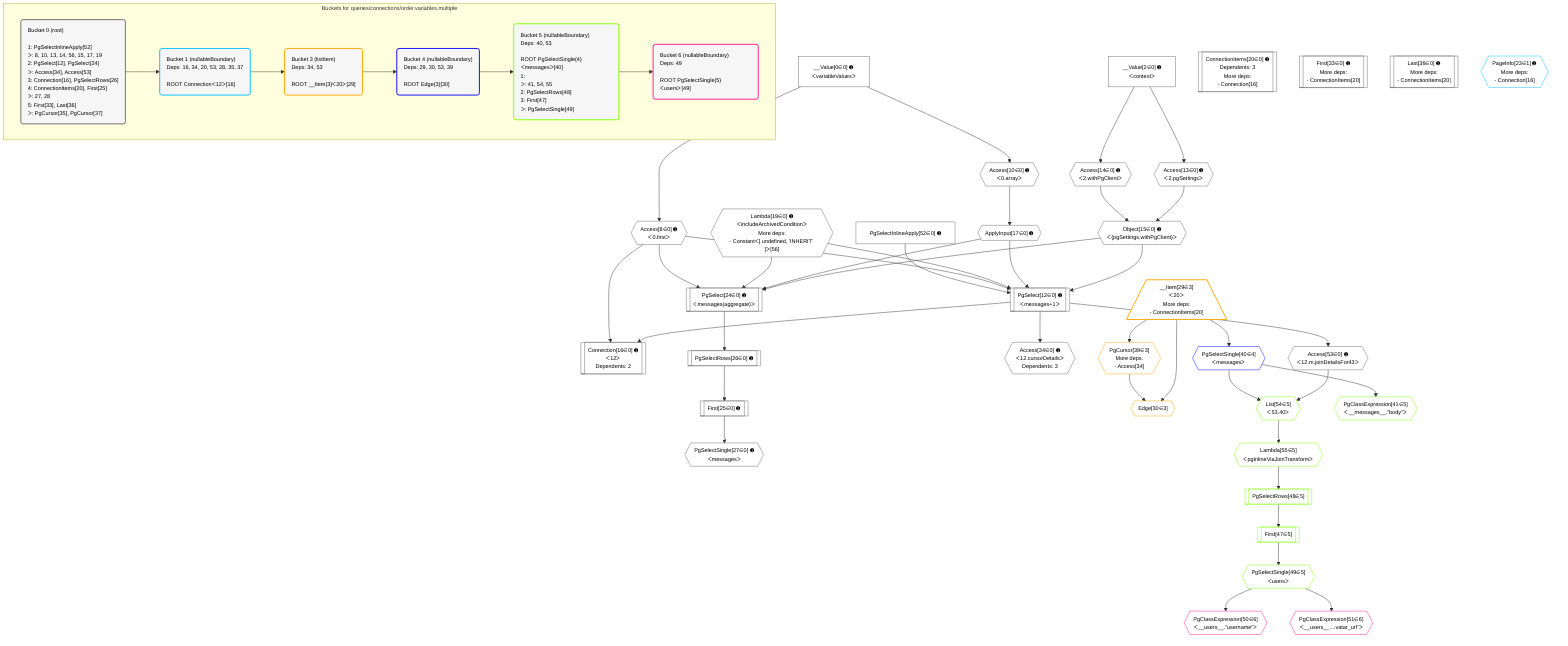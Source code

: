 %%{init: {'themeVariables': { 'fontSize': '12px'}}}%%
graph TD
    classDef path fill:#eee,stroke:#000,color:#000
    classDef plan fill:#fff,stroke-width:1px,color:#000
    classDef itemplan fill:#fff,stroke-width:2px,color:#000
    classDef unbatchedplan fill:#dff,stroke-width:1px,color:#000
    classDef sideeffectplan fill:#fcc,stroke-width:2px,color:#000
    classDef bucket fill:#f6f6f6,color:#000,stroke-width:2px,text-align:left

    subgraph "Buckets for queries/connections/order.variables.multiple"
    Bucket0("Bucket 0 (root)<br /><br />1: PgSelectInlineApply[52]<br />ᐳ: 8, 10, 13, 14, 56, 15, 17, 19<br />2: PgSelect[12], PgSelect[24]<br />ᐳ: Access[34], Access[53]<br />3: Connection[16], PgSelectRows[26]<br />4: ConnectionItems[20], First[25]<br />ᐳ: 27, 28<br />5: First[33], Last[36]<br />ᐳ: PgCursor[35], PgCursor[37]"):::bucket
    Bucket1("Bucket 1 (nullableBoundary)<br />Deps: 16, 34, 20, 53, 28, 35, 37<br /><br />ROOT Connectionᐸ12ᐳ[16]"):::bucket
    Bucket3("Bucket 3 (listItem)<br />Deps: 34, 53<br /><br />ROOT __Item{3}ᐸ20ᐳ[29]"):::bucket
    Bucket4("Bucket 4 (nullableBoundary)<br />Deps: 29, 30, 53, 39<br /><br />ROOT Edge{3}[30]"):::bucket
    Bucket5("Bucket 5 (nullableBoundary)<br />Deps: 40, 53<br /><br />ROOT PgSelectSingle{4}ᐸmessagesᐳ[40]<br />1: <br />ᐳ: 41, 54, 55<br />2: PgSelectRows[48]<br />3: First[47]<br />ᐳ: PgSelectSingle[49]"):::bucket
    Bucket6("Bucket 6 (nullableBoundary)<br />Deps: 49<br /><br />ROOT PgSelectSingle{5}ᐸusersᐳ[49]"):::bucket
    end
    Bucket0 --> Bucket1
    Bucket1 --> Bucket3
    Bucket3 --> Bucket4
    Bucket4 --> Bucket5
    Bucket5 --> Bucket6

    %% plan dependencies
    PgSelect12[["PgSelect[12∈0] ➊<br />ᐸmessages+1ᐳ"]]:::plan
    Object15{{"Object[15∈0] ➊<br />ᐸ{pgSettings,withPgClient}ᐳ"}}:::plan
    ApplyInput17{{"ApplyInput[17∈0] ➊"}}:::plan
    Lambda19{{"Lambda[19∈0] ➊<br />ᐸincludeArchivedConditionᐳ<br />More deps:<br />- Constantᐸ[ undefined, 'INHERIT' ]ᐳ[56]"}}:::plan
    Access8{{"Access[8∈0] ➊<br />ᐸ0.firstᐳ"}}:::plan
    PgSelectInlineApply52["PgSelectInlineApply[52∈0] ➊"]:::plan
    Object15 & ApplyInput17 & Lambda19 & Access8 & PgSelectInlineApply52 --> PgSelect12
    PgSelect24[["PgSelect[24∈0] ➊<br />ᐸmessages(aggregate)ᐳ"]]:::plan
    Object15 & ApplyInput17 & Lambda19 & Access8 --> PgSelect24
    Access13{{"Access[13∈0] ➊<br />ᐸ2.pgSettingsᐳ"}}:::plan
    Access14{{"Access[14∈0] ➊<br />ᐸ2.withPgClientᐳ"}}:::plan
    Access13 & Access14 --> Object15
    Connection16[["Connection[16∈0] ➊<br />ᐸ12ᐳ<br />Dependents: 2"]]:::plan
    PgSelect12 & Access8 --> Connection16
    __Value0["__Value[0∈0] ➊<br />ᐸvariableValuesᐳ"]:::plan
    __Value0 --> Access8
    Access10{{"Access[10∈0] ➊<br />ᐸ0.arrayᐳ"}}:::plan
    __Value0 --> Access10
    __Value2["__Value[2∈0] ➊<br />ᐸcontextᐳ"]:::plan
    __Value2 --> Access13
    __Value2 --> Access14
    Access10 --> ApplyInput17
    ConnectionItems20[["ConnectionItems[20∈0] ➊<br />Dependents: 3<br />More deps:<br />- Connection[16]"]]:::plan
    First25[["First[25∈0] ➊"]]:::plan
    PgSelectRows26[["PgSelectRows[26∈0] ➊"]]:::plan
    PgSelectRows26 --> First25
    PgSelect24 --> PgSelectRows26
    PgSelectSingle27{{"PgSelectSingle[27∈0] ➊<br />ᐸmessagesᐳ"}}:::plan
    First25 --> PgSelectSingle27
    First33[["First[33∈0] ➊<br />More deps:<br />- ConnectionItems[20]"]]:::plan
    Access34{{"Access[34∈0] ➊<br />ᐸ12.cursorDetailsᐳ<br />Dependents: 3"}}:::plan
    PgSelect12 --> Access34
    Last36[["Last[36∈0] ➊<br />More deps:<br />- ConnectionItems[20]"]]:::plan
    Access53{{"Access[53∈0] ➊<br />ᐸ12.m.joinDetailsFor43ᐳ"}}:::plan
    PgSelect12 --> Access53
    PageInfo23{{"PageInfo[23∈1] ➊<br />More deps:<br />- Connection[16]"}}:::plan
    Edge30{{"Edge[30∈3]"}}:::plan
    __Item29[/"__Item[29∈3]<br />ᐸ20ᐳ<br />More deps:<br />- ConnectionItems[20]"\]:::itemplan
    PgCursor39{{"PgCursor[39∈3]<br />More deps:<br />- Access[34]"}}:::plan
    __Item29 & PgCursor39 --> Edge30
    __Item29 --> PgCursor39
    PgSelectSingle40{{"PgSelectSingle[40∈4]<br />ᐸmessagesᐳ"}}:::plan
    __Item29 --> PgSelectSingle40
    List54{{"List[54∈5]<br />ᐸ53,40ᐳ"}}:::plan
    Access53 & PgSelectSingle40 --> List54
    PgClassExpression41{{"PgClassExpression[41∈5]<br />ᐸ__messages__.”body”ᐳ"}}:::plan
    PgSelectSingle40 --> PgClassExpression41
    First47[["First[47∈5]"]]:::plan
    PgSelectRows48[["PgSelectRows[48∈5]"]]:::plan
    PgSelectRows48 --> First47
    Lambda55{{"Lambda[55∈5]<br />ᐸpgInlineViaJoinTransformᐳ"}}:::plan
    Lambda55 --> PgSelectRows48
    PgSelectSingle49{{"PgSelectSingle[49∈5]<br />ᐸusersᐳ"}}:::plan
    First47 --> PgSelectSingle49
    List54 --> Lambda55
    PgClassExpression50{{"PgClassExpression[50∈6]<br />ᐸ__users__.”username”ᐳ"}}:::plan
    PgSelectSingle49 --> PgClassExpression50
    PgClassExpression51{{"PgClassExpression[51∈6]<br />ᐸ__users__....vatar_url”ᐳ"}}:::plan
    PgSelectSingle49 --> PgClassExpression51

    %% define steps
    classDef bucket0 stroke:#696969
    class Bucket0,__Value0,__Value2,Access8,Access10,PgSelect12,Access13,Access14,Object15,Connection16,ApplyInput17,Lambda19,ConnectionItems20,PgSelect24,First25,PgSelectRows26,PgSelectSingle27,First33,Access34,Last36,PgSelectInlineApply52,Access53 bucket0
    classDef bucket1 stroke:#00bfff
    class Bucket1,PageInfo23 bucket1
    classDef bucket3 stroke:#ffa500
    class Bucket3,__Item29,Edge30,PgCursor39 bucket3
    classDef bucket4 stroke:#0000ff
    class Bucket4,PgSelectSingle40 bucket4
    classDef bucket5 stroke:#7fff00
    class Bucket5,PgClassExpression41,First47,PgSelectRows48,PgSelectSingle49,List54,Lambda55 bucket5
    classDef bucket6 stroke:#ff1493
    class Bucket6,PgClassExpression50,PgClassExpression51 bucket6